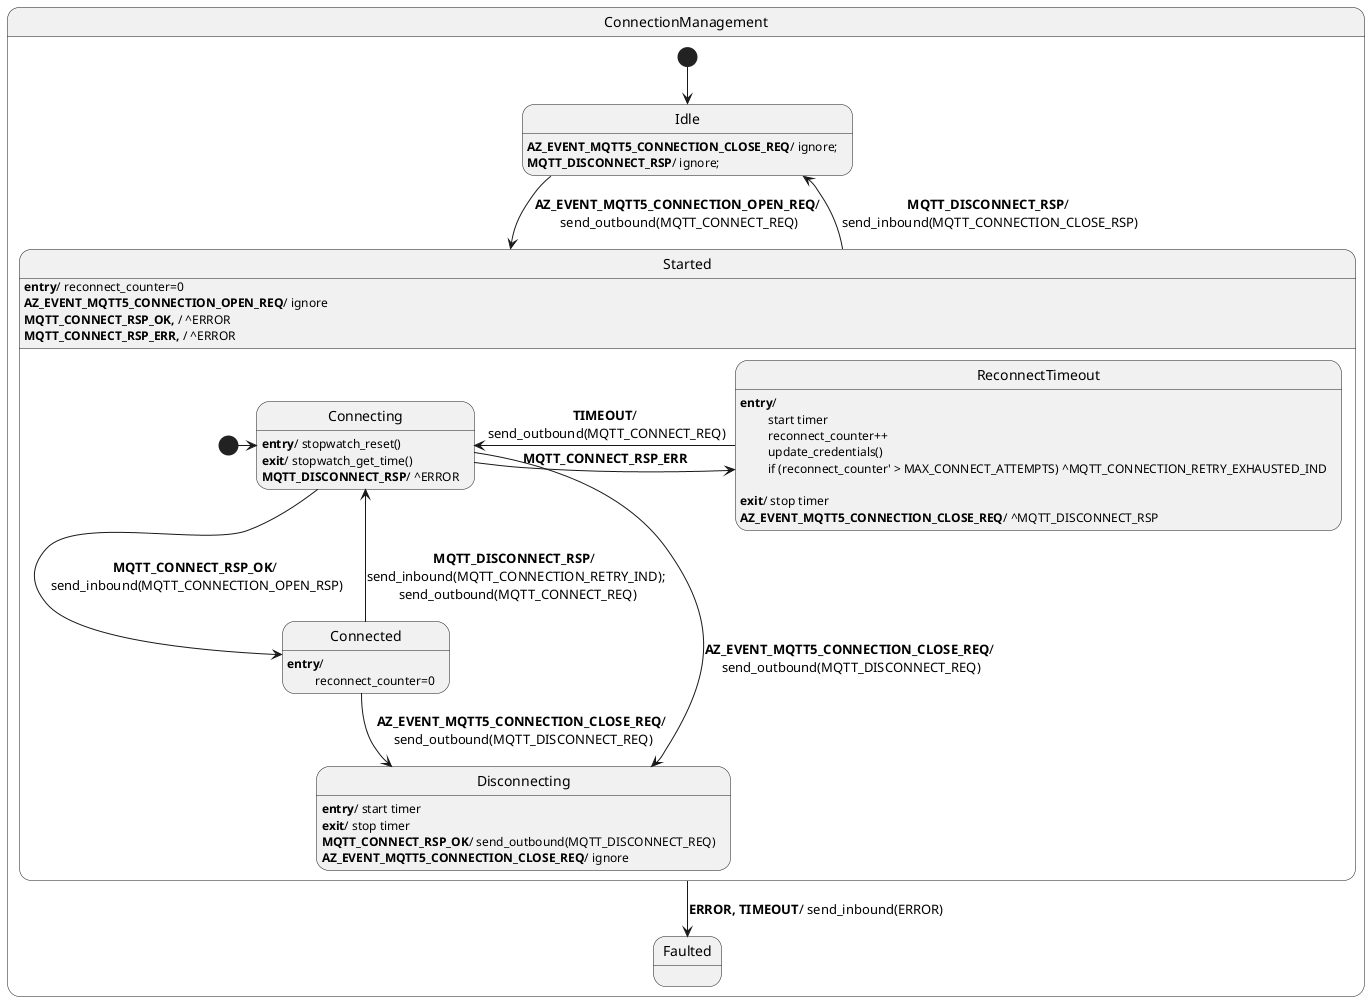 @startuml Connection_HFSM

' Assumptions:
' 0. Unknown events are forwarded (in their original direction, either inbound or outbound).
' 1. MQTT_CONNECT_REQ is guaranteed to respond with either MQTT_CONNECT_RSP_OK or MQTT_CONNECT_RSP_ERR.
' 2. ^EVENT is a shortcut to execute the transition associated with EVENT from the current state (no actual event is sent out).
' 3. send_inbound, send_outbound are used to send information to the app and network respectively.

state ConnectionManagement {
    state Idle
    Idle : <b>AZ_EVENT_MQTT5_CONNECTION_CLOSE_REQ</b>/ ignore;
    Idle : <b>MQTT_DISCONNECT_RSP</b>/ ignore;

    state Faulted

    state Started {
        state Connecting
        Connecting : <b>entry</b>/ stopwatch_reset()
        Connecting : <b>exit</b>/ stopwatch_get_time()
        Connecting : <b>MQTT_DISCONNECT_RSP</b>/ ^ERROR

        state Connected
        Connected : <b>entry</b>/ 
        Connected : \t reconnect_counter=0

        state ReconnectTimeout
        ReconnectTimeout : <b>entry</b>/ 
        ReconnectTimeout : \t start timer
        ReconnectTimeout : \t reconnect_counter++
        ReconnectTimeout : \t update_credentials()
        ReconnectTimeout : \t if (reconnect_counter' > MAX_CONNECT_ATTEMPTS) ^MQTT_CONNECTION_RETRY_EXHAUSTED_IND
        ReconnectTimeout : \t 
        ReconnectTimeout : <b>exit</b>/ stop timer
        ReconnectTimeout : <b>AZ_EVENT_MQTT5_CONNECTION_CLOSE_REQ</b>/ ^MQTT_DISCONNECT_RSP

        state Disconnecting
        Disconnecting : <b>entry</b>/ start timer 
        Disconnecting : <b>exit</b>/ stop timer
        Disconnecting : <b>MQTT_CONNECT_RSP_OK</b>/ send_outbound(MQTT_DISCONNECT_REQ)
        Disconnecting : <b>AZ_EVENT_MQTT5_CONNECTION_CLOSE_REQ</b>/ ignore

        [*] -> Connecting
        Connecting --> Connected : <b>MQTT_CONNECT_RSP_OK</b>/\n send_inbound(MQTT_CONNECTION_OPEN_RSP)
        Connecting -> ReconnectTimeout : <b>MQTT_CONNECT_RSP_ERR</b>
        Connecting --> Disconnecting : <b>AZ_EVENT_MQTT5_CONNECTION_CLOSE_REQ</b>/\n send_outbound(MQTT_DISCONNECT_REQ)
        Connected --> Disconnecting : <b>AZ_EVENT_MQTT5_CONNECTION_CLOSE_REQ</b>/\n send_outbound(MQTT_DISCONNECT_REQ)
        Connected --> Connecting : <b>MQTT_DISCONNECT_RSP</b>/ \nsend_inbound(MQTT_CONNECTION_RETRY_IND);\n send_outbound(MQTT_CONNECT_REQ)
        ReconnectTimeout -> Connecting : <b>TIMEOUT</b>/\n send_outbound(MQTT_CONNECT_REQ)
    }
    Started : <b>entry</b>/ reconnect_counter=0
    Started : <b>AZ_EVENT_MQTT5_CONNECTION_OPEN_REQ</b>/ ignore
    Started : <b>MQTT_CONNECT_RSP_OK, </b>/ ^ERROR
    Started : <b>MQTT_CONNECT_RSP_ERR, </b>/ ^ERROR

    [*] --> Idle
    Idle -> Started : <b>AZ_EVENT_MQTT5_CONNECTION_OPEN_REQ</b>/\n send_outbound(MQTT_CONNECT_REQ)
    Started --> Idle : <b>MQTT_DISCONNECT_RSP</b>/\n send_inbound(MQTT_CONNECTION_CLOSE_RSP)
    Started --> Faulted: <b>ERROR, TIMEOUT</b>/ send_inbound(ERROR)
}
@enduml

